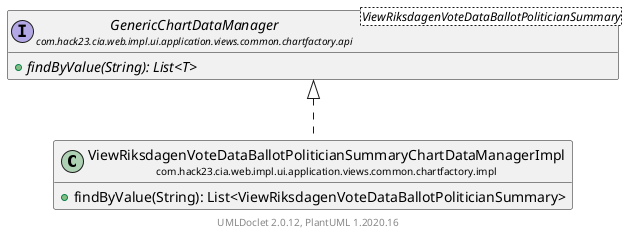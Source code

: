 @startuml
    set namespaceSeparator none
    hide empty fields
    hide empty methods

    class "<size:14>ViewRiksdagenVoteDataBallotPoliticianSummaryChartDataManagerImpl\n<size:10>com.hack23.cia.web.impl.ui.application.views.common.chartfactory.impl" as com.hack23.cia.web.impl.ui.application.views.common.chartfactory.impl.ViewRiksdagenVoteDataBallotPoliticianSummaryChartDataManagerImpl [[ViewRiksdagenVoteDataBallotPoliticianSummaryChartDataManagerImpl.html]] {
        +findByValue(String): List<ViewRiksdagenVoteDataBallotPoliticianSummary>
    }

    interface "<size:14>GenericChartDataManager\n<size:10>com.hack23.cia.web.impl.ui.application.views.common.chartfactory.api" as com.hack23.cia.web.impl.ui.application.views.common.chartfactory.api.GenericChartDataManager<ViewRiksdagenVoteDataBallotPoliticianSummary> [[../api/GenericChartDataManager.html]] {
        {abstract} +findByValue(String): List<T>
    }

    com.hack23.cia.web.impl.ui.application.views.common.chartfactory.api.GenericChartDataManager <|.. com.hack23.cia.web.impl.ui.application.views.common.chartfactory.impl.ViewRiksdagenVoteDataBallotPoliticianSummaryChartDataManagerImpl

    center footer UMLDoclet 2.0.12, PlantUML 1.2020.16
@enduml
